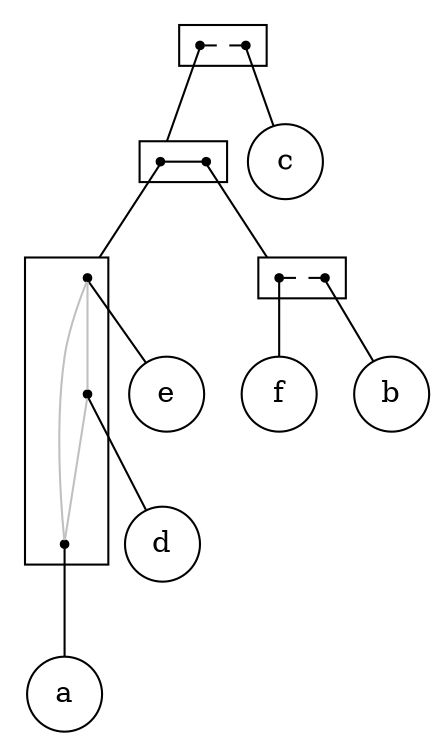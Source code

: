 strict digraph "linear_2-structure" {
compound=true;
fontname=Verdana;
fontsize=12;
newrank=true;
node [shape=circle];
c;
e;
d;
a;
f;
b;
subgraph cluster_bfedca {
rank=same;
node [shape=point];
s_fedba -> s_c  [color=black, style=dashed, arrowhead=none];
}

subgraph cluster_fedba {
rank=same;
node [shape=point];
s_dae -> s_fb  [color=black, style=solid, arrowhead=none];
}

subgraph cluster_dae {
node [shape=point];
s_e -> s_d  [color=grey, style=solid, arrowhead=none];
s_e -> s_a  [color=grey, style=solid, arrowhead=none];
s_d -> s_a  [color=grey, style=solid, arrowhead=none];
}

subgraph cluster_fb {
rank=same;
node [shape=point];
s_f -> s_b  [color=black, style=dashed, arrowhead=none];
}

s_fedba -> s_dae  [lhead=cluster_fedba, arrowhead=none];
s_c -> c  [arrowhead=none];
s_dae -> s_e  [lhead=cluster_dae, arrowhead=none];
s_fb -> s_f  [lhead=cluster_fb, arrowhead=none];
s_e -> e  [arrowhead=none];
s_d -> d  [arrowhead=none];
s_a -> a  [arrowhead=none];
s_f -> f  [arrowhead=none];
s_b -> b  [arrowhead=none];
}
